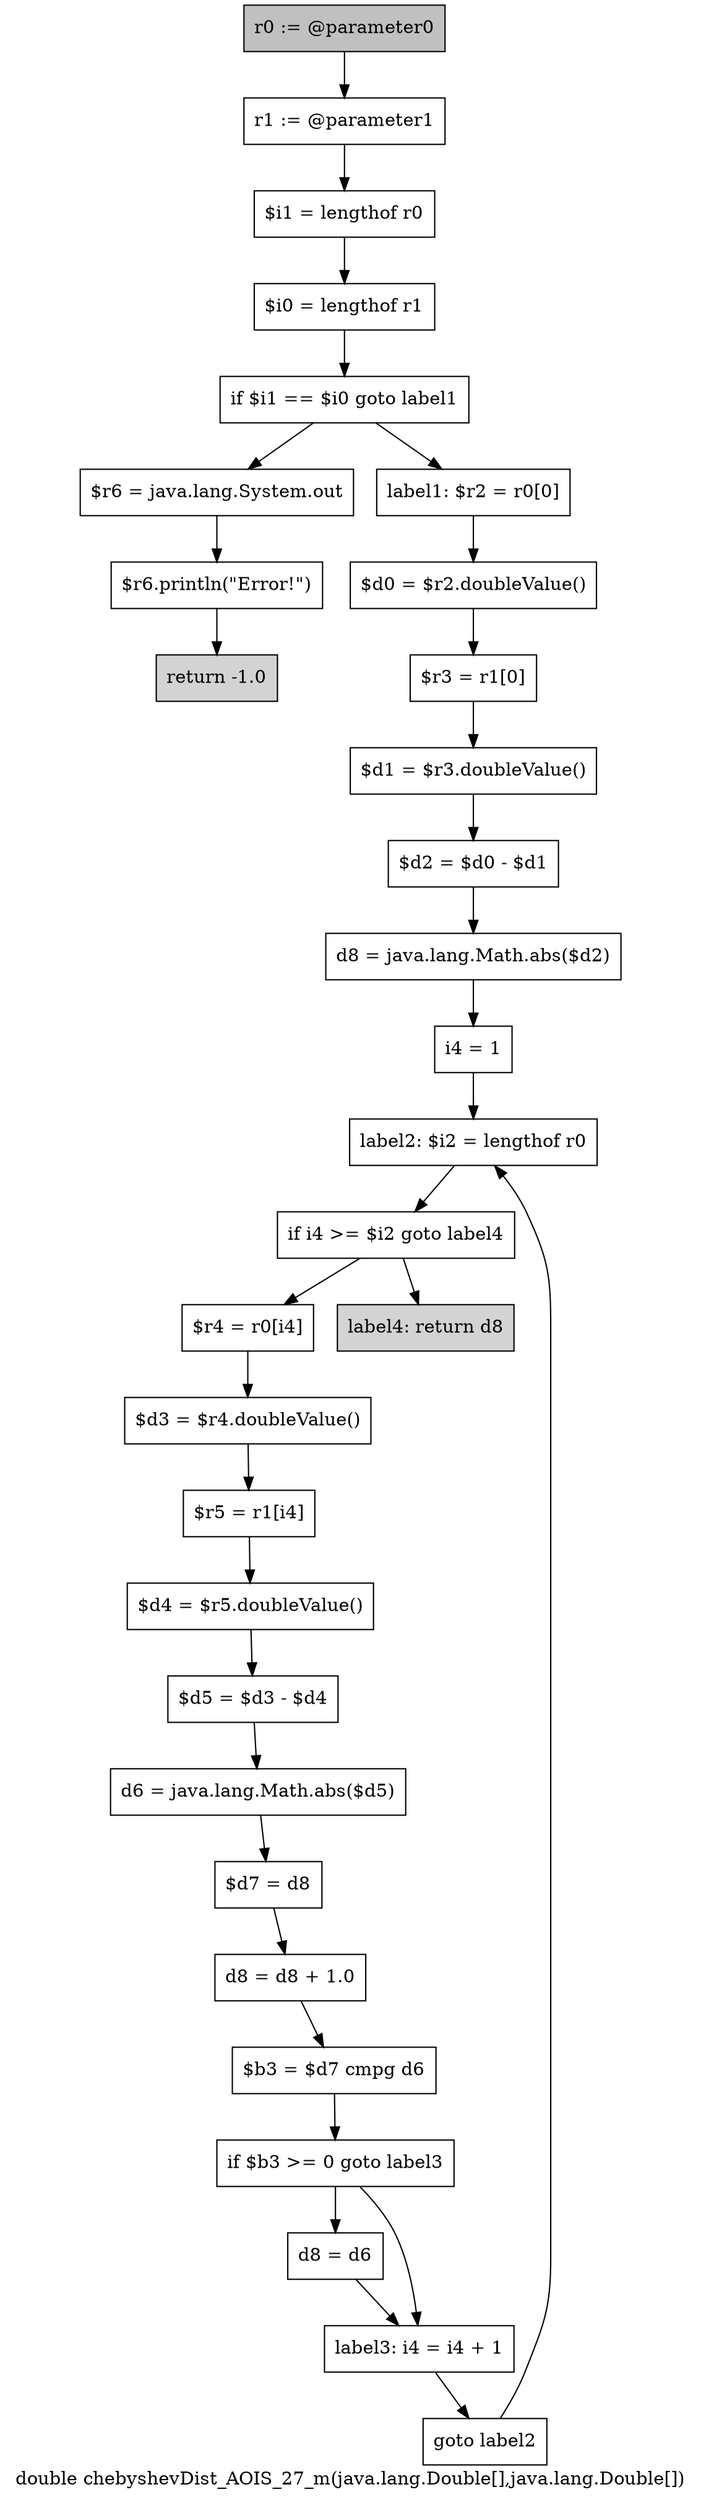 digraph "double chebyshevDist_AOIS_27_m(java.lang.Double[],java.lang.Double[])" {
    label="double chebyshevDist_AOIS_27_m(java.lang.Double[],java.lang.Double[])";
    node [shape=box];
    "0" [style=filled,fillcolor=gray,label="r0 := @parameter0",];
    "1" [label="r1 := @parameter1",];
    "0"->"1";
    "2" [label="$i1 = lengthof r0",];
    "1"->"2";
    "3" [label="$i0 = lengthof r1",];
    "2"->"3";
    "4" [label="if $i1 == $i0 goto label1",];
    "3"->"4";
    "5" [label="$r6 = java.lang.System.out",];
    "4"->"5";
    "8" [label="label1: $r2 = r0[0]",];
    "4"->"8";
    "6" [label="$r6.println(\"Error!\")",];
    "5"->"6";
    "7" [style=filled,fillcolor=lightgray,label="return -1.0",];
    "6"->"7";
    "9" [label="$d0 = $r2.doubleValue()",];
    "8"->"9";
    "10" [label="$r3 = r1[0]",];
    "9"->"10";
    "11" [label="$d1 = $r3.doubleValue()",];
    "10"->"11";
    "12" [label="$d2 = $d0 - $d1",];
    "11"->"12";
    "13" [label="d8 = java.lang.Math.abs($d2)",];
    "12"->"13";
    "14" [label="i4 = 1",];
    "13"->"14";
    "15" [label="label2: $i2 = lengthof r0",];
    "14"->"15";
    "16" [label="if i4 >= $i2 goto label4",];
    "15"->"16";
    "17" [label="$r4 = r0[i4]",];
    "16"->"17";
    "30" [style=filled,fillcolor=lightgray,label="label4: return d8",];
    "16"->"30";
    "18" [label="$d3 = $r4.doubleValue()",];
    "17"->"18";
    "19" [label="$r5 = r1[i4]",];
    "18"->"19";
    "20" [label="$d4 = $r5.doubleValue()",];
    "19"->"20";
    "21" [label="$d5 = $d3 - $d4",];
    "20"->"21";
    "22" [label="d6 = java.lang.Math.abs($d5)",];
    "21"->"22";
    "23" [label="$d7 = d8",];
    "22"->"23";
    "24" [label="d8 = d8 + 1.0",];
    "23"->"24";
    "25" [label="$b3 = $d7 cmpg d6",];
    "24"->"25";
    "26" [label="if $b3 >= 0 goto label3",];
    "25"->"26";
    "27" [label="d8 = d6",];
    "26"->"27";
    "28" [label="label3: i4 = i4 + 1",];
    "26"->"28";
    "27"->"28";
    "29" [label="goto label2",];
    "28"->"29";
    "29"->"15";
}
